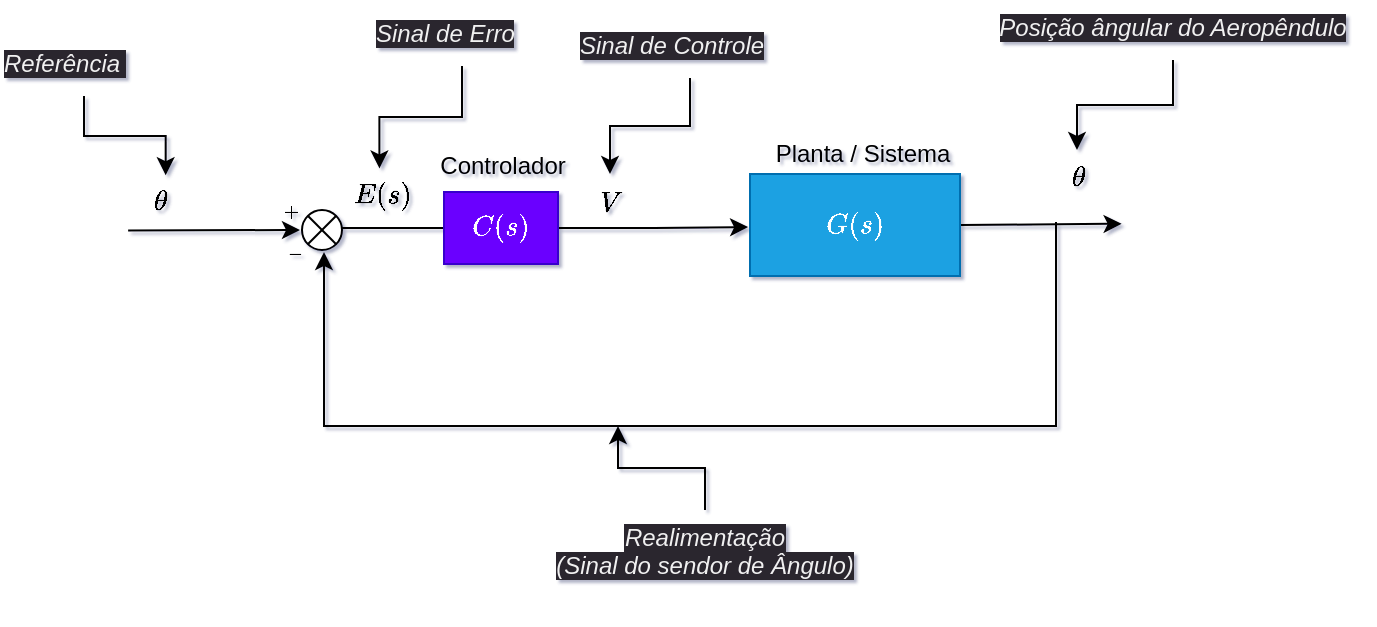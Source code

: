 <mxfile>
    <diagram id="BB-P8LQBv9p690ByxCHv" name="Página-1">
        <mxGraphModel dx="525" dy="367" grid="1" gridSize="3" guides="0" tooltips="1" connect="1" arrows="1" fold="1" page="1" pageScale="1" pageWidth="1169" pageHeight="827" background="#ffffff" math="1" shadow="1">
            <root>
                <mxCell id="0"/>
                <mxCell id="1" parent="0"/>
                <mxCell id="_RkswcxPKLXW6ceY8JrJ-5" value="" style="edgeStyle=orthogonalEdgeStyle;rounded=0;orthogonalLoop=1;jettySize=auto;html=1;startArrow=none;entryX=-0.009;entryY=0.52;entryDx=0;entryDy=0;entryPerimeter=0;" parent="1" source="52" edge="1" target="62">
                    <mxGeometry relative="1" as="geometry">
                        <mxPoint x="579" y="291" as="targetPoint"/>
                    </mxGeometry>
                </mxCell>
                <mxCell id="_RkswcxPKLXW6ceY8JrJ-2" value="" style="shape=sumEllipse;perimeter=ellipsePerimeter;whiteSpace=wrap;html=1;backgroundOutline=1;rounded=0;" parent="1" vertex="1">
                    <mxGeometry x="397" y="282" width="20" height="20" as="geometry"/>
                </mxCell>
                <mxCell id="_RkswcxPKLXW6ceY8JrJ-40" value="\(\theta\)" style="text;html=1;align=center;verticalAlign=middle;resizable=0;points=[];autosize=1;rounded=0;" parent="1" vertex="1">
                    <mxGeometry x="753" y="252" width="63" height="27" as="geometry"/>
                </mxCell>
                <mxCell id="30" value="" style="edgeStyle=none;html=1;rounded=0;exitX=0.255;exitY=1.046;exitDx=0;exitDy=0;exitPerimeter=0;" parent="1" source="_RkswcxPKLXW6ceY8JrJ-41" edge="1">
                    <mxGeometry relative="1" as="geometry">
                        <mxPoint x="339" y="294" as="sourcePoint"/>
                        <mxPoint x="396" y="292" as="targetPoint"/>
                        <Array as="points"/>
                    </mxGeometry>
                </mxCell>
                <mxCell id="_RkswcxPKLXW6ceY8JrJ-41" value="\(\theta\)" style="text;html=1;align=center;verticalAlign=middle;resizable=0;points=[];autosize=1;rounded=0;" parent="1" vertex="1">
                    <mxGeometry x="294" y="264" width="63" height="27" as="geometry"/>
                </mxCell>
                <mxCell id="29" value="" style="edgeStyle=none;html=1;exitX=1;exitY=0.5;exitDx=0;exitDy=0;entryX=-0.004;entryY=0.456;entryDx=0;entryDy=0;entryPerimeter=0;rounded=0;" parent="1" source="62" edge="1">
                    <mxGeometry relative="1" as="geometry">
                        <mxPoint x="806.808" y="288.888" as="targetPoint"/>
                        <mxPoint x="747" y="289.5" as="sourcePoint"/>
                    </mxGeometry>
                </mxCell>
                <mxCell id="53" value="" style="edgeStyle=orthogonalEdgeStyle;rounded=0;orthogonalLoop=1;jettySize=auto;html=1;endArrow=none;entryX=0;entryY=0.5;entryDx=0;entryDy=0;" parent="1" source="_RkswcxPKLXW6ceY8JrJ-2" target="52" edge="1">
                    <mxGeometry relative="1" as="geometry">
                        <mxPoint x="417" y="289" as="sourcePoint"/>
                        <mxPoint x="580" y="289.52" as="targetPoint"/>
                        <Array as="points">
                            <mxPoint x="417" y="291"/>
                            <mxPoint x="417" y="291"/>
                        </Array>
                    </mxGeometry>
                </mxCell>
                <mxCell id="52" value="\(C(s)\)" style="rounded=0;whiteSpace=wrap;html=1;fillColor=#6a00ff;fontColor=#ffffff;strokeColor=#3700CC;" parent="1" vertex="1">
                    <mxGeometry x="468" y="273" width="57" height="36" as="geometry"/>
                </mxCell>
                <mxCell id="59" value="&lt;font style=&quot;font-size: 8px;&quot;&gt;\(-\)&lt;/font&gt;" style="text;html=1;align=center;verticalAlign=middle;resizable=0;points=[];autosize=1;rounded=0;" parent="1" vertex="1">
                    <mxGeometry x="378" y="288" width="30" height="27" as="geometry"/>
                </mxCell>
                <mxCell id="60" value="&lt;font style=&quot;font-size: 8px;&quot;&gt;\(+\)&lt;/font&gt;" style="text;html=1;align=center;verticalAlign=middle;resizable=0;points=[];autosize=1;rounded=0;" parent="1" vertex="1">
                    <mxGeometry x="374" y="267" width="33" height="27" as="geometry"/>
                </mxCell>
                <mxCell id="62" value="\(G(s)\)" style="rounded=0;whiteSpace=wrap;html=1;fillColor=#1ba1e2;fontColor=#ffffff;strokeColor=#006EAF;" vertex="1" parent="1">
                    <mxGeometry x="621" y="264" width="105" height="51" as="geometry"/>
                </mxCell>
                <mxCell id="63" value="Planta / Sistema" style="text;html=1;align=center;verticalAlign=middle;resizable=0;points=[];autosize=1;rounded=0;" vertex="1" parent="1">
                    <mxGeometry x="624" y="240" width="105" height="27" as="geometry"/>
                </mxCell>
                <mxCell id="64" value="Controlador" style="text;html=1;align=center;verticalAlign=middle;resizable=0;points=[];autosize=1;rounded=0;" vertex="1" parent="1">
                    <mxGeometry x="456" y="246" width="81" height="27" as="geometry"/>
                </mxCell>
                <mxCell id="65" value="" style="endArrow=classic;html=1;edgeStyle=elbowEdgeStyle;elbow=vertical;rounded=0;" edge="1" parent="1">
                    <mxGeometry width="50" height="50" relative="1" as="geometry">
                        <mxPoint x="774" y="288" as="sourcePoint"/>
                        <mxPoint x="408" y="303" as="targetPoint"/>
                        <Array as="points">
                            <mxPoint x="591" y="390"/>
                        </Array>
                    </mxGeometry>
                </mxCell>
                <mxCell id="69" style="edgeStyle=elbowEdgeStyle;elbow=vertical;html=1;entryX=0.553;entryY=0.022;entryDx=0;entryDy=0;entryPerimeter=0;rounded=0;" edge="1" parent="1" source="68" target="_RkswcxPKLXW6ceY8JrJ-41">
                    <mxGeometry relative="1" as="geometry"/>
                </mxCell>
                <mxCell id="68" value="&lt;span style=&quot;color: rgb(240, 240, 240); font-family: Helvetica; font-size: 12px; font-variant-ligatures: normal; font-variant-caps: normal; font-weight: 400; letter-spacing: normal; orphans: 2; text-align: center; text-indent: 0px; text-transform: none; widows: 2; word-spacing: 0px; -webkit-text-stroke-width: 0px; background-color: rgb(42, 37, 47); text-decoration-thickness: initial; text-decoration-style: initial; text-decoration-color: initial; float: none; display: inline !important;&quot;&gt;&lt;i&gt;Referência&amp;nbsp;&lt;/i&gt;&lt;/span&gt;" style="text;whiteSpace=wrap;html=1;rounded=0;" vertex="1" parent="1">
                    <mxGeometry x="246" y="195" width="84" height="30" as="geometry"/>
                </mxCell>
                <mxCell id="72" style="edgeStyle=elbowEdgeStyle;elbow=vertical;html=1;rounded=0;" edge="1" parent="1" source="71" target="_RkswcxPKLXW6ceY8JrJ-40">
                    <mxGeometry relative="1" as="geometry"/>
                </mxCell>
                <mxCell id="71" value="&lt;span style=&quot;color: rgb(240, 240, 240); font-family: Helvetica; font-size: 12px; font-variant-ligatures: normal; font-variant-caps: normal; font-weight: 400; letter-spacing: normal; orphans: 2; text-indent: 0px; text-transform: none; widows: 2; word-spacing: 0px; -webkit-text-stroke-width: 0px; background-color: rgb(42, 37, 47); text-decoration-thickness: initial; text-decoration-style: initial; text-decoration-color: initial; float: none; display: inline !important;&quot;&gt;&lt;i&gt;Posição ângular do Aeropêndulo&lt;/i&gt;&lt;/span&gt;" style="text;whiteSpace=wrap;html=1;align=center;rounded=0;" vertex="1" parent="1">
                    <mxGeometry x="735" y="177" width="195" height="30" as="geometry"/>
                </mxCell>
                <mxCell id="73" value="\(V\)" style="text;html=1;align=center;verticalAlign=middle;resizable=0;points=[];autosize=1;rounded=0;" vertex="1" parent="1">
                    <mxGeometry x="530" y="264" width="42" height="27" as="geometry"/>
                </mxCell>
                <mxCell id="76" style="edgeStyle=orthogonalEdgeStyle;html=1;rounded=0;" edge="1" parent="1" source="75" target="73">
                    <mxGeometry relative="1" as="geometry"/>
                </mxCell>
                <mxCell id="75" value="&lt;span style=&quot;color: rgb(240, 240, 240); font-family: Helvetica; font-size: 12px; font-variant-ligatures: normal; font-variant-caps: normal; font-weight: 400; letter-spacing: normal; orphans: 2; text-align: center; text-indent: 0px; text-transform: none; widows: 2; word-spacing: 0px; -webkit-text-stroke-width: 0px; background-color: rgb(42, 37, 47); text-decoration-thickness: initial; text-decoration-style: initial; text-decoration-color: initial; float: none; display: inline !important;&quot;&gt;&lt;i&gt;Sinal de Controle&lt;/i&gt;&lt;/span&gt;" style="text;whiteSpace=wrap;html=1;rounded=0;" vertex="1" parent="1">
                    <mxGeometry x="534" y="186" width="114" height="30" as="geometry"/>
                </mxCell>
                <mxCell id="77" value="\(E(s)\)" style="text;html=1;align=center;verticalAlign=middle;resizable=0;points=[];autosize=1;rounded=0;" vertex="1" parent="1">
                    <mxGeometry x="408" y="261" width="57" height="27" as="geometry"/>
                </mxCell>
                <mxCell id="80" style="edgeStyle=elbowEdgeStyle;elbow=vertical;html=1;entryX=0.486;entryY=0.007;entryDx=0;entryDy=0;entryPerimeter=0;rounded=0;" edge="1" parent="1" source="79" target="77">
                    <mxGeometry relative="1" as="geometry"/>
                </mxCell>
                <mxCell id="79" value="&lt;span style=&quot;color: rgb(240, 240, 240); font-family: Helvetica; font-size: 12px; font-variant-ligatures: normal; font-variant-caps: normal; font-weight: 400; letter-spacing: normal; orphans: 2; text-align: center; text-indent: 0px; text-transform: none; widows: 2; word-spacing: 0px; -webkit-text-stroke-width: 0px; background-color: rgb(42, 37, 47); text-decoration-thickness: initial; text-decoration-style: initial; text-decoration-color: initial; float: none; display: inline !important;&quot;&gt;&lt;i&gt;Sinal de Erro&lt;/i&gt;&lt;/span&gt;" style="text;whiteSpace=wrap;html=1;rounded=0;" vertex="1" parent="1">
                    <mxGeometry x="432" y="180" width="90" height="30" as="geometry"/>
                </mxCell>
                <mxCell id="83" style="edgeStyle=elbowEdgeStyle;elbow=vertical;html=1;rounded=0;" edge="1" parent="1" source="82">
                    <mxGeometry relative="1" as="geometry">
                        <mxPoint x="555" y="390" as="targetPoint"/>
                    </mxGeometry>
                </mxCell>
                <mxCell id="82" value="&lt;span style=&quot;color: rgb(240, 240, 240); font-family: Helvetica; font-size: 12px; font-variant-ligatures: normal; font-variant-caps: normal; letter-spacing: normal; orphans: 2; text-indent: 0px; text-transform: none; widows: 2; word-spacing: 0px; -webkit-text-stroke-width: 0px; background-color: rgb(42, 37, 47); text-decoration-thickness: initial; text-decoration-style: initial; text-decoration-color: initial; float: none; display: inline !important;&quot;&gt;&lt;i&gt;Realimentação &lt;br&gt;(Sinal do sendor de Ângulo)&lt;/i&gt;&lt;/span&gt;" style="text;whiteSpace=wrap;html=1;align=center;rounded=0;" vertex="1" parent="1">
                    <mxGeometry x="471" y="432" width="255" height="54" as="geometry"/>
                </mxCell>
            </root>
        </mxGraphModel>
    </diagram>
</mxfile>